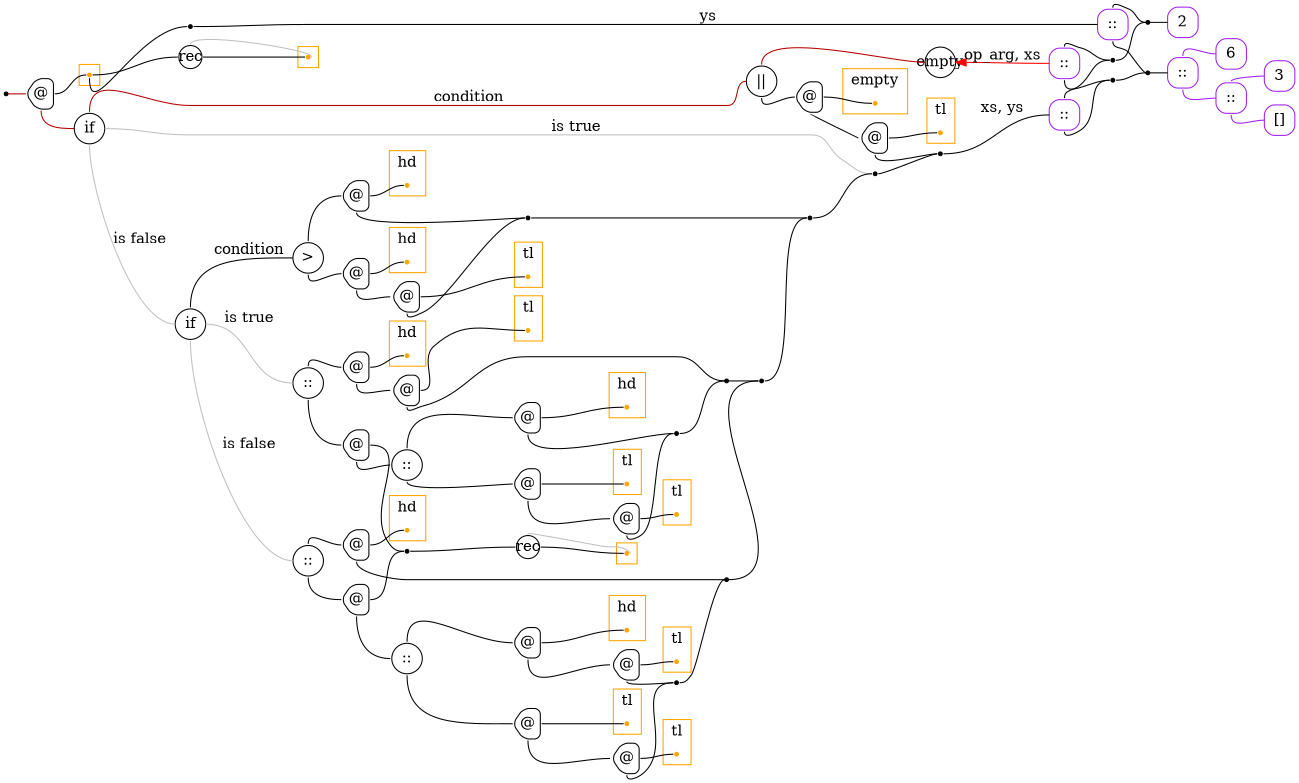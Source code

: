digraph G {
  rankdir=LR;
  edge[arrowhead=none,arrowtail=none];
  node[fixedsize=true,shape=circle]
  size="9.201041666666667,5.219270833333334";
  labeldistance=0;
  nodesep=.175;
  ranksep=.175;

 nd1[shape=point];
 nd362[label="rec",tooltip="nd362-RecurGraph",style=rounded,width=.3,height=.3,color="#000000"];
   subgraph cluster_nd366 {
     graph[style=fill,color="orange"];
     ndcluster_nd366[tooltip="nd366",orientation=90,shape=point,color="orange"];
   };
   nd15[label="2",tooltip="nd15-ConstGraph",style=rounded,orientation=90,shape=square,width=.4,height=.4,color="purple"];
   nd21[label="6",tooltip="nd21-ConstGraph",style=rounded,orientation=90,shape=square,width=.4,height=.4,color="purple"];
   nd27[label="3",tooltip="nd27-ConstGraph",style=rounded,orientation=90,shape=square,width=.4,height=.4,color="purple"];
   nd32[label="[]",tooltip="nd32-ConstEmptyGraph",style=rounded,orientation=90,shape=square,width=.4,height=.4,color="purple"];
   nd540[label="::",tooltip="nd540-ConstListGraph",style=rounded,orientation=90,shape=square,width=.4,height=.4,color="purple"];
   nd546[label="::",tooltip="nd546-ConstListGraph",style=rounded,orientation=90,shape=square,width=.4,height=.4,color="purple"];
   nd552[label="::",tooltip="nd552-ConstListGraph",style=rounded,orientation=90,shape=square,width=.4,height=.4,color="purple"];
 nd556[label="rec",tooltip="nd556-RecurGraph",style=rounded,width=.3,height=.3,color="#000000"];
   subgraph cluster_nd560 {
     graph[style=fill,color="orange"];
     ndcluster_nd560[tooltip="nd560",orientation=90,shape=point,color="orange"];
   };
 nd53[label="@",tooltip="nd53-AppGraph",style=rounded,orientation=90,shape=house,width=.4,height=.4,color="#000000"];
 subgraph cluster_nd55 {
   graph[style=fill,color="orange"];
   ndcluster_nd55[tooltip="nd55",orientation=90,shape=point,color="orange"];
 };
 nd88[label=" ",tooltip="nd88-ContractGraph",style=rounded,orientation=90,shape=point];
   nd701[label="::",tooltip="nd701-ConstListGraph",style=rounded,orientation=90,shape=square,width=.4,height=.4,color="purple"];
 nd704[label=" ",tooltip="nd704-ContractGraph",style=rounded,orientation=90,shape=point];
 nd705[label=" ",tooltip="nd705-ContractGraph",style=rounded,orientation=90,shape=point];
 nd102[label="if",tooltip="nd102-IfGraph",style=rounded,width=.4,height=.4,color="#000000"];
 nd103[label="||",tooltip="nd103-BinOpGraph",style=rounded,width=.4,height=.4,color="#000000"];
 nd118[label="@",tooltip="nd118-AppGraph",style=rounded,orientation=90,shape=house,width=.4,height=.4,color="#000000"];
 subgraph cluster_nd120 {
   graph[style=fill,color="orange",label="empty"];
   ndcluster_nd120[tooltip="nd120",orientation=90,shape=point,color="orange"];
 };
 nd129[label="@",tooltip="nd129-AppGraph",style=rounded,orientation=90,shape=house,width=.4,height=.4,color="#000000"];
 subgraph cluster_nd131 {
   graph[style=fill,color="orange",label="tl"];
   ndcluster_nd131[tooltip="nd131",orientation=90,shape=point,color="orange"];
 };
 nd148[label="if",tooltip="nd148-IfGraph",style=rounded,width=.4,height=.4,color="#000000"];
 nd149[label=">",tooltip="nd149-BinOpGraph",style=rounded,width=.4,height=.4,color="#000000"];
 nd150[label="@",tooltip="nd150-AppGraph",style=rounded,orientation=90,shape=house,width=.4,height=.4,color="#000000"];
 subgraph cluster_nd152 {
   graph[style=fill,color="orange",label="hd"];
   ndcluster_nd152[tooltip="nd152",orientation=90,shape=point,color="orange"];
 };
 nd164[label="@",tooltip="nd164-AppGraph",style=rounded,orientation=90,shape=house,width=.4,height=.4,color="#000000"];
 subgraph cluster_nd166 {
   graph[style=fill,color="orange",label="hd"];
   ndcluster_nd166[tooltip="nd166",orientation=90,shape=point,color="orange"];
 };
 nd175[label="@",tooltip="nd175-AppGraph",style=rounded,orientation=90,shape=house,width=.4,height=.4,color="#000000"];
 subgraph cluster_nd177 {
   graph[style=fill,color="orange",label="tl"];
   ndcluster_nd177[tooltip="nd177",orientation=90,shape=point,color="orange"];
 };
 nd190[label=" ",tooltip="nd190-ContractGraph",style=rounded,orientation=90,shape=point];
 nd192[label="::",tooltip="nd192-BinOpGraph",style=rounded,width=.4,height=.4,color="#000000"];
 nd193[label="@",tooltip="nd193-AppGraph",style=rounded,orientation=90,shape=house,width=.4,height=.4,color="#000000"];
 subgraph cluster_nd195 {
   graph[style=fill,color="orange",label="hd"];
   ndcluster_nd195[tooltip="nd195",orientation=90,shape=point,color="orange"];
 };
 nd204[label="@",tooltip="nd204-AppGraph",style=rounded,orientation=90,shape=house,width=.4,height=.4,color="#000000"];
 subgraph cluster_nd206 {
   graph[style=fill,color="orange",label="tl"];
   ndcluster_nd206[tooltip="nd206",orientation=90,shape=point,color="orange"];
 };
 nd219[label="@",tooltip="nd219-AppGraph",style=rounded,orientation=90,shape=house,width=.4,height=.4,color="#000000"];
 nd223[label="::",tooltip="nd223-BinOpGraph",style=rounded,width=.4,height=.4,color="#000000"];
 nd224[label="@",tooltip="nd224-AppGraph",style=rounded,orientation=90,shape=house,width=.4,height=.4,color="#000000"];
 subgraph cluster_nd226 {
   graph[style=fill,color="orange",label="hd"];
   ndcluster_nd226[tooltip="nd226",orientation=90,shape=point,color="orange"];
 };
 nd238[label="@",tooltip="nd238-AppGraph",style=rounded,orientation=90,shape=house,width=.4,height=.4,color="#000000"];
 subgraph cluster_nd240 {
   graph[style=fill,color="orange",label="tl"];
   ndcluster_nd240[tooltip="nd240",orientation=90,shape=point,color="orange"];
 };
 nd249[label="@",tooltip="nd249-AppGraph",style=rounded,orientation=90,shape=house,width=.4,height=.4,color="#000000"];
 subgraph cluster_nd251 {
   graph[style=fill,color="orange",label="tl"];
   ndcluster_nd251[tooltip="nd251",orientation=90,shape=point,color="orange"];
 };
 nd264[label=" ",tooltip="nd264-ContractGraph",style=rounded,orientation=90,shape=point];
 nd267[label=" ",tooltip="nd267-ContractGraph",style=rounded,orientation=90,shape=point];
 nd269[label="::",tooltip="nd269-BinOpGraph",style=rounded,width=.4,height=.4,color="#000000"];
 nd270[label="@",tooltip="nd270-AppGraph",style=rounded,orientation=90,shape=house,width=.4,height=.4,color="#000000"];
 subgraph cluster_nd272 {
   graph[style=fill,color="orange",label="hd"];
   ndcluster_nd272[tooltip="nd272",orientation=90,shape=point,color="orange"];
 };
 nd284[label="@",tooltip="nd284-AppGraph",style=rounded,orientation=90,shape=house,width=.4,height=.4,color="#000000"];
 nd288[label="::",tooltip="nd288-BinOpGraph",style=rounded,width=.4,height=.4,color="#000000"];
 nd289[label="@",tooltip="nd289-AppGraph",style=rounded,orientation=90,shape=house,width=.4,height=.4,color="#000000"];
 subgraph cluster_nd291 {
   graph[style=fill,color="orange",label="hd"];
   ndcluster_nd291[tooltip="nd291",orientation=90,shape=point,color="orange"];
 };
 nd300[label="@",tooltip="nd300-AppGraph",style=rounded,orientation=90,shape=house,width=.4,height=.4,color="#000000"];
 subgraph cluster_nd302 {
   graph[style=fill,color="orange",label="tl"];
   ndcluster_nd302[tooltip="nd302",orientation=90,shape=point,color="orange"];
 };
 nd315[label="@",tooltip="nd315-AppGraph",style=rounded,orientation=90,shape=house,width=.4,height=.4,color="#000000"];
 subgraph cluster_nd317 {
   graph[style=fill,color="orange",label="tl"];
   ndcluster_nd317[tooltip="nd317",orientation=90,shape=point,color="orange"];
 };
 nd326[label="@",tooltip="nd326-AppGraph",style=rounded,orientation=90,shape=house,width=.4,height=.4,color="#000000"];
 subgraph cluster_nd328 {
   graph[style=fill,color="orange",label="tl"];
   ndcluster_nd328[tooltip="nd328",orientation=90,shape=point,color="orange"];
 };
 nd341[label=" ",tooltip="nd341-ContractGraph",style=rounded,orientation=90,shape=point];
 nd344[label=" ",tooltip="nd344-ContractGraph",style=rounded,orientation=90,shape=point];
 nd346[label=" ",tooltip="nd346-ContractGraph",style=rounded,orientation=90,shape=point];
 nd347[label=" ",tooltip="nd347-ContractGraph",style=rounded,orientation=90,shape=point];
 nd348[label=" ",tooltip="nd348-ContractGraph",style=rounded,orientation=90,shape=point];
 nd350[label=" ",tooltip="nd350-ContractGraph",style=rounded,orientation=90,shape=point];
 nd351[label=" ",tooltip="nd351-ContractGraph",style=rounded,orientation=90,shape=point];
   nd709[label="::",tooltip="nd709-ConstListGraph",style=rounded,orientation=90,shape=square,width=.4,height=.4,color="purple"];
 nd712[label=" ",tooltip="nd712-ContractGraph",style=rounded,orientation=90,shape=point];
 nd713[label=" ",tooltip="nd713-ContractGraph",style=rounded,orientation=90,shape=point];
 nd109[label="empty",tooltip="nd109-UnOpGraph",style=rounded,width=.4,height=.4,color="#000000"];

  nd540->nd27[tailport=n,headport=w,color=purple,arrowhead=none,arrowtail=none];
  nd540->nd32[tailport=s,headport=w,color=purple,arrowhead=none,arrowtail=none];
  nd546->nd21[tailport=n,headport=w,color=purple,arrowhead=none,arrowtail=none];
  nd546->nd540[tailport=s,headport=w,color=purple,arrowhead=none,arrowtail=none];
  nd552->nd704[tailport=n,headport=w];
  nd552->nd705[tailport=s,headport=w];
  ndcluster_nd55->nd362[tailport=e,headport=w,color=black,arrowhead=none,arrowtail=none];
  ndcluster_nd55->nd88[tailport=s,headport=w];
  nd53->ndcluster_nd55[tailport=e,headport=w];
  nd1->nd53[tailport=e,headport=w,color="#b70000",arrowhead=none,arrowtail=none];
  nd103->nd109[tailport=n,headport=w,color="#b70000",arrowhead=none,arrowtail=none];
  nd109->nd709[dir=back,label="op_arg, xs",headport=w,tailport=e,color=red,arrowtail=normal];
  nd129->ndcluster_nd131[tailport=e,headport=w];
  nd118->ndcluster_nd120[tailport=e,headport=w];
  nd118->nd129[tailport=s,headport=w];
  nd103->nd118[tailport=s,headport=w];
  nd129->nd351[tailport=s,headport=w];
  nd150->ndcluster_nd152[tailport=e,headport=w];
  nd175->ndcluster_nd177[tailport=e,headport=w];
  nd164->ndcluster_nd166[tailport=e,headport=w];
  nd164->nd175[tailport=s,headport=w];
  nd149->nd150[tailport=n,headport=w];
  nd149->nd164[tailport=s,headport=w];
  nd175->nd190[tailport=s,headport=w];
  nd150->nd190[tailport=s,headport=w];
  nd204->ndcluster_nd206[tailport=e,headport=w];
  nd193->ndcluster_nd195[tailport=e,headport=w];
  nd193->nd204[tailport=s,headport=w];
  nd224->ndcluster_nd226[tailport=e,headport=w];
  nd249->ndcluster_nd251[tailport=e,headport=w];
  nd238->ndcluster_nd240[tailport=e,headport=w];
  nd238->nd249[tailport=s,headport=w];
  nd223->nd224[tailport=n,headport=w];
  nd223->nd238[tailport=s,headport=w];
  nd249->nd264[tailport=s,headport=w];
  nd224->nd264[tailport=s,headport=w];
  nd219->nd346[tailport=e,headport=w];
  nd219->nd223[tailport=s,headport=w];
  nd192->nd193[tailport=n,headport=w];
  nd192->nd219[tailport=s,headport=w];
  nd264->nd267[tailport=e,headport=w];
  nd204->nd267[tailport=s,headport=w];
  nd270->ndcluster_nd272[tailport=e,headport=w];
  nd300->ndcluster_nd302[tailport=e,headport=w];
  nd289->ndcluster_nd291[tailport=e,headport=w];
  nd289->nd300[tailport=s,headport=w];
  nd326->ndcluster_nd328[tailport=e,headport=w];
  nd315->ndcluster_nd317[tailport=e,headport=w];
  nd315->nd326[tailport=s,headport=w];
  nd288->nd289[tailport=n,headport=w];
  nd288->nd315[tailport=s,headport=w];
  nd326->nd341[tailport=s,headport=w];
  nd300->nd341[tailport=s,headport=w];
  nd284->nd346[tailport=e,headport=w];
  nd284->nd288[tailport=s,headport=w];
  nd269->nd270[tailport=n,headport=w];
  nd269->nd284[tailport=s,headport=w];
  nd341->nd344[tailport=e,headport=w];
  nd270->nd344[tailport=s,headport=w];
  nd148->nd149[label="condition",tailport=n,headport=w];
  nd148->nd192[label="is true",tailport=e,headport=w,color=grey,arrowhead=none,arrowtail=none];
  nd148->nd269[label="is false",tailport=s,headport=w,color=grey,arrowhead=none,arrowtail=none];
  nd344->nd347[tailport=e,headport=w];
  nd267->nd347[tailport=e,headport=w];
  nd190->nd348[tailport=e,headport=w];
  nd347->nd348[tailport=e,headport=w];
  nd102->nd103[label="condition",tailport=n,headport=w,color="#b70000",arrowhead=none,arrowtail=none];
  nd102->nd148[label="is false",tailport=s,headport=w,color=grey,arrowhead=none,arrowtail=none];
  nd348->nd350[tailport=e,headport=w];
  nd102->nd350[label="is true",tailport=e,headport=w,color=grey,arrowhead=none,arrowtail=none];
  nd350->nd351[tailport=e,headport=w];
  nd53->nd102[tailport=s,headport=w,color="#b70000",arrowhead=none,arrowtail=none];
  nd351->nd701[label="xs, ys",tailport=e,headport=w];
  nd346->nd556[tailport=e,headport=w,color=black,arrowhead=none,arrowtail=none];
  nd88->nd552[label="ys",tailport=e,headport=w];
  nd362->ndcluster_nd366[dir=back,headport=e,tailport=n,color=grey,arrowhead=none,arrowtail=none];
  nd362->ndcluster_nd366[tailport=e,headport=w];
  nd704->nd15[tailport=e,headport=w];
  nd705->nd546[tailport=e,headport=w];
  nd556->ndcluster_nd560[dir=back,headport=e,tailport=n,color=grey,arrowhead=none,arrowtail=none];
  nd556->ndcluster_nd560[tailport=e,headport=w];
  nd701->nd712[tailport=n,headport=w];
  nd701->nd713[tailport=s,headport=w];
  nd712->nd704[tailport=e,headport=w];
  nd713->nd705[tailport=e,headport=w];
  nd709->nd712[tailport=n,headport=w];
  nd709->nd713[tailport=s,headport=w];
}